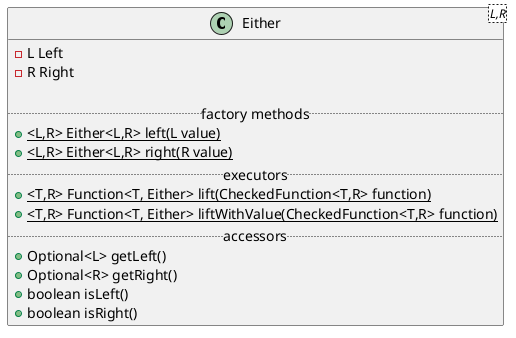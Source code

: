 @startuml

class Either<L,R> {
    - L Left
    - R Right

    .. factory methods ..
    + {static} <L,R> Either<L,R> left(L value)
    + {static} <L,R> Either<L,R> right(R value)
    .. executors ..
    + {static} <T,R> Function<T, Either> lift(CheckedFunction<T,R> function)
    + {static} <T,R> Function<T, Either> liftWithValue(CheckedFunction<T,R> function)
    .. accessors ..
    + Optional<L> getLeft()
    + Optional<R> getRight()
    + boolean isLeft()
    + boolean isRight()
}

@enduml